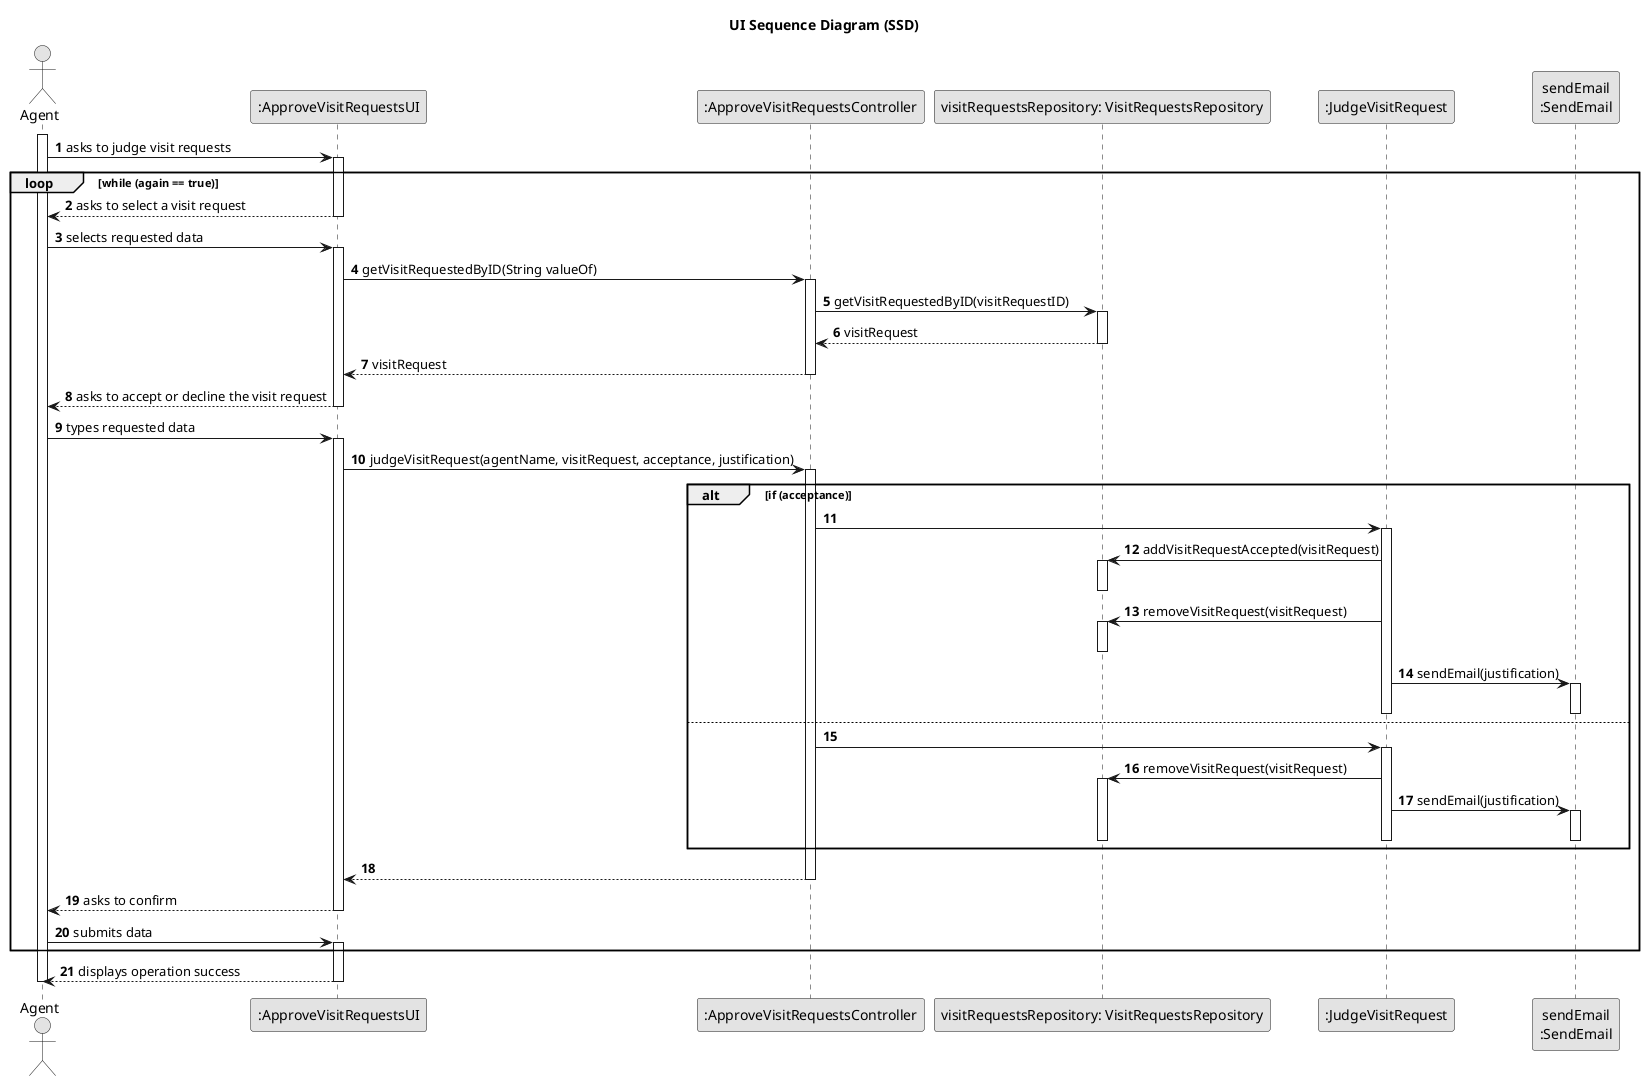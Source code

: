 @startuml
@startuml
skinparam monochrome true
skinparam packageStyle rectangle
skinparam shadowing false

title UI Sequence Diagram (SSD)

autonumber

actor "Agent" as Agent
participant ":ApproveVisitRequestsUI" as UI
participant ":ApproveVisitRequestsController" as CONTROLLER
participant "visitRequestsRepository: VisitRequestsRepository" as VISIT_REPOSITORY
participant ":JudgeVisitRequest" as JUDGE
participant "sendEmail\n:SendEmail" as SEND


activate Agent

    Agent -> UI : asks to judge visit requests
    activate UI

loop while (again == true)

    UI --> Agent : asks to select a visit request
        deactivate UI

    Agent -> UI : selects requested data
    activate UI

        UI -> CONTROLLER : getVisitRequestedByID(String valueOf)
        activate CONTROLLER

            CONTROLLER -> VISIT_REPOSITORY : getVisitRequestedByID(visitRequestID)
            activate VISIT_REPOSITORY

            VISIT_REPOSITORY --> CONTROLLER : visitRequest
            deactivate VISIT_REPOSITORY

        CONTROLLER --> UI : visitRequest
        deactivate CONTROLLER

    UI --> Agent : asks to accept or decline the visit request
        deactivate UI

    Agent -> UI : types requested data
    activate UI

        UI -> CONTROLLER : judgeVisitRequest(agentName, visitRequest, acceptance, justification)
        activate CONTROLLER

           alt if (acceptance)
           CONTROLLER -> JUDGE :
           activate JUDGE
                                        JUDGE -> VISIT_REPOSITORY : addVisitRequestAccepted(visitRequest)
                                        activate VISIT_REPOSITORY
                                        deactivate VISIT_REPOSITORY

                                       JUDGE -> VISIT_REPOSITORY : removeVisitRequest(visitRequest)
                                       activate VISIT_REPOSITORY
                                       deactivate VISIT_REPOSITORY
                                                               JUDGE -> SEND : sendEmail(justification)
                                                               activate SEND
                                                               deactivate SEND

           deactivate JUDGE
           else
                      CONTROLLER -> JUDGE :
                      activate JUDGE


                        JUDGE -> VISIT_REPOSITORY : removeVisitRequest(visitRequest)
                        activate VISIT_REPOSITORY
                        JUDGE -> SEND : sendEmail(justification)
                        activate SEND
                        deactivate SEND
                        deactivate JUDGE
                        deactivate VISIT_REPOSITORY


           end

        CONTROLLER --> UI :
        deactivate CONTROLLER

    UI --> Agent : asks to confirm
        deactivate UI

    Agent -> UI : submits data
    activate UI

end loop

    UI --> Agent : displays operation success
        deactivate UI

deactivate Agent
@enduml